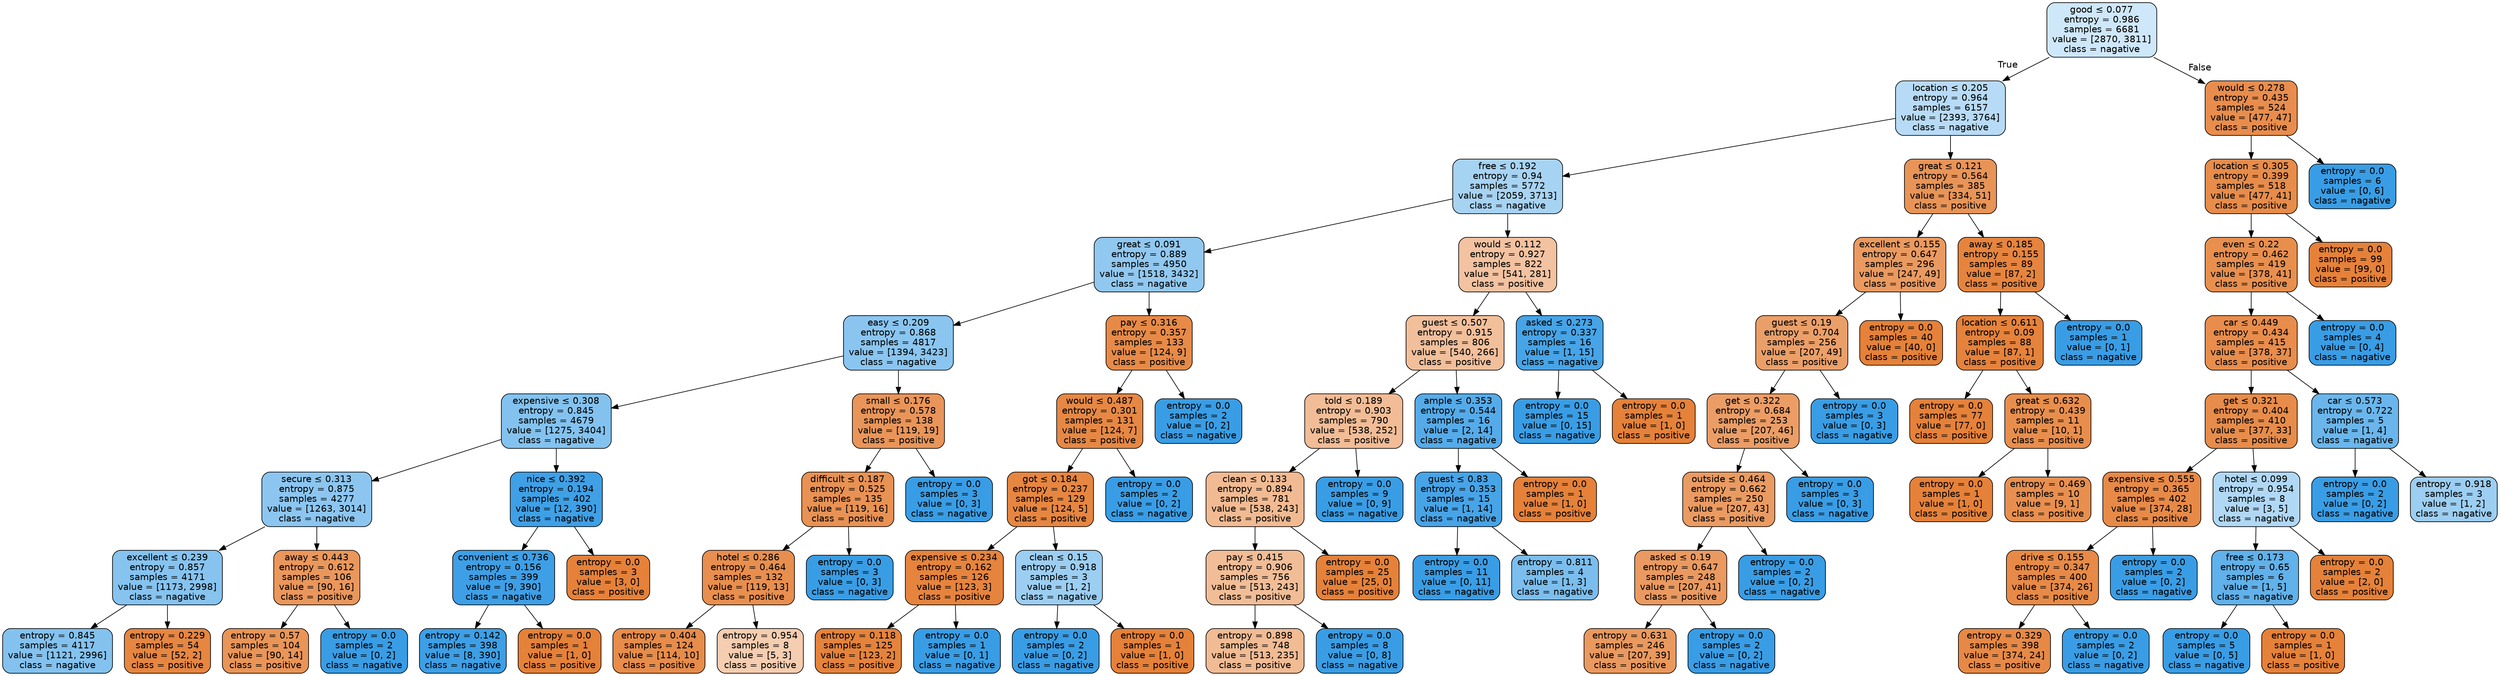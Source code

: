 digraph Tree {
node [shape=box, style="filled, rounded", color="black", fontname=helvetica] ;
edge [fontname=helvetica] ;
0 [label=<good &le; 0.077<br/>entropy = 0.986<br/>samples = 6681<br/>value = [2870, 3811]<br/>class = nagative>, fillcolor="#cee7f9"] ;
1 [label=<location &le; 0.205<br/>entropy = 0.964<br/>samples = 6157<br/>value = [2393, 3764]<br/>class = nagative>, fillcolor="#b7dbf6"] ;
0 -> 1 [labeldistance=2.5, labelangle=45, headlabel="True"] ;
2 [label=<free &le; 0.192<br/>entropy = 0.94<br/>samples = 5772<br/>value = [2059, 3713]<br/>class = nagative>, fillcolor="#a7d3f3"] ;
1 -> 2 ;
3 [label=<great &le; 0.091<br/>entropy = 0.889<br/>samples = 4950<br/>value = [1518, 3432]<br/>class = nagative>, fillcolor="#91c8f0"] ;
2 -> 3 ;
4 [label=<easy &le; 0.209<br/>entropy = 0.868<br/>samples = 4817<br/>value = [1394, 3423]<br/>class = nagative>, fillcolor="#8ac5f0"] ;
3 -> 4 ;
5 [label=<expensive &le; 0.308<br/>entropy = 0.845<br/>samples = 4679<br/>value = [1275, 3404]<br/>class = nagative>, fillcolor="#83c2ef"] ;
4 -> 5 ;
6 [label=<secure &le; 0.313<br/>entropy = 0.875<br/>samples = 4277<br/>value = [1263, 3014]<br/>class = nagative>, fillcolor="#8cc6f0"] ;
5 -> 6 ;
7 [label=<excellent &le; 0.239<br/>entropy = 0.857<br/>samples = 4171<br/>value = [1173, 2998]<br/>class = nagative>, fillcolor="#86c3ef"] ;
6 -> 7 ;
8 [label=<entropy = 0.845<br/>samples = 4117<br/>value = [1121, 2996]<br/>class = nagative>, fillcolor="#83c2ef"] ;
7 -> 8 ;
9 [label=<entropy = 0.229<br/>samples = 54<br/>value = [52, 2]<br/>class = positive>, fillcolor="#e68641"] ;
7 -> 9 ;
10 [label=<away &le; 0.443<br/>entropy = 0.612<br/>samples = 106<br/>value = [90, 16]<br/>class = positive>, fillcolor="#ea975c"] ;
6 -> 10 ;
11 [label=<entropy = 0.57<br/>samples = 104<br/>value = [90, 14]<br/>class = positive>, fillcolor="#e99558"] ;
10 -> 11 ;
12 [label=<entropy = 0.0<br/>samples = 2<br/>value = [0, 2]<br/>class = nagative>, fillcolor="#399de5"] ;
10 -> 12 ;
13 [label=<nice &le; 0.392<br/>entropy = 0.194<br/>samples = 402<br/>value = [12, 390]<br/>class = nagative>, fillcolor="#3fa0e6"] ;
5 -> 13 ;
14 [label=<convenient &le; 0.736<br/>entropy = 0.156<br/>samples = 399<br/>value = [9, 390]<br/>class = nagative>, fillcolor="#3e9fe6"] ;
13 -> 14 ;
15 [label=<entropy = 0.142<br/>samples = 398<br/>value = [8, 390]<br/>class = nagative>, fillcolor="#3d9fe6"] ;
14 -> 15 ;
16 [label=<entropy = 0.0<br/>samples = 1<br/>value = [1, 0]<br/>class = positive>, fillcolor="#e58139"] ;
14 -> 16 ;
17 [label=<entropy = 0.0<br/>samples = 3<br/>value = [3, 0]<br/>class = positive>, fillcolor="#e58139"] ;
13 -> 17 ;
18 [label=<small &le; 0.176<br/>entropy = 0.578<br/>samples = 138<br/>value = [119, 19]<br/>class = positive>, fillcolor="#e99559"] ;
4 -> 18 ;
19 [label=<difficult &le; 0.187<br/>entropy = 0.525<br/>samples = 135<br/>value = [119, 16]<br/>class = positive>, fillcolor="#e89254"] ;
18 -> 19 ;
20 [label=<hotel &le; 0.286<br/>entropy = 0.464<br/>samples = 132<br/>value = [119, 13]<br/>class = positive>, fillcolor="#e88f4f"] ;
19 -> 20 ;
21 [label=<entropy = 0.404<br/>samples = 124<br/>value = [114, 10]<br/>class = positive>, fillcolor="#e78c4a"] ;
20 -> 21 ;
22 [label=<entropy = 0.954<br/>samples = 8<br/>value = [5, 3]<br/>class = positive>, fillcolor="#f5cdb0"] ;
20 -> 22 ;
23 [label=<entropy = 0.0<br/>samples = 3<br/>value = [0, 3]<br/>class = nagative>, fillcolor="#399de5"] ;
19 -> 23 ;
24 [label=<entropy = 0.0<br/>samples = 3<br/>value = [0, 3]<br/>class = nagative>, fillcolor="#399de5"] ;
18 -> 24 ;
25 [label=<pay &le; 0.316<br/>entropy = 0.357<br/>samples = 133<br/>value = [124, 9]<br/>class = positive>, fillcolor="#e78a47"] ;
3 -> 25 ;
26 [label=<would &le; 0.487<br/>entropy = 0.301<br/>samples = 131<br/>value = [124, 7]<br/>class = positive>, fillcolor="#e68844"] ;
25 -> 26 ;
27 [label=<got &le; 0.184<br/>entropy = 0.237<br/>samples = 129<br/>value = [124, 5]<br/>class = positive>, fillcolor="#e68641"] ;
26 -> 27 ;
28 [label=<expensive &le; 0.234<br/>entropy = 0.162<br/>samples = 126<br/>value = [123, 3]<br/>class = positive>, fillcolor="#e6843e"] ;
27 -> 28 ;
29 [label=<entropy = 0.118<br/>samples = 125<br/>value = [123, 2]<br/>class = positive>, fillcolor="#e5833c"] ;
28 -> 29 ;
30 [label=<entropy = 0.0<br/>samples = 1<br/>value = [0, 1]<br/>class = nagative>, fillcolor="#399de5"] ;
28 -> 30 ;
31 [label=<clean &le; 0.15<br/>entropy = 0.918<br/>samples = 3<br/>value = [1, 2]<br/>class = nagative>, fillcolor="#9ccef2"] ;
27 -> 31 ;
32 [label=<entropy = 0.0<br/>samples = 2<br/>value = [0, 2]<br/>class = nagative>, fillcolor="#399de5"] ;
31 -> 32 ;
33 [label=<entropy = 0.0<br/>samples = 1<br/>value = [1, 0]<br/>class = positive>, fillcolor="#e58139"] ;
31 -> 33 ;
34 [label=<entropy = 0.0<br/>samples = 2<br/>value = [0, 2]<br/>class = nagative>, fillcolor="#399de5"] ;
26 -> 34 ;
35 [label=<entropy = 0.0<br/>samples = 2<br/>value = [0, 2]<br/>class = nagative>, fillcolor="#399de5"] ;
25 -> 35 ;
36 [label=<would &le; 0.112<br/>entropy = 0.927<br/>samples = 822<br/>value = [541, 281]<br/>class = positive>, fillcolor="#f3c2a0"] ;
2 -> 36 ;
37 [label=<guest &le; 0.507<br/>entropy = 0.915<br/>samples = 806<br/>value = [540, 266]<br/>class = positive>, fillcolor="#f2bf9b"] ;
36 -> 37 ;
38 [label=<told &le; 0.189<br/>entropy = 0.903<br/>samples = 790<br/>value = [538, 252]<br/>class = positive>, fillcolor="#f1bc96"] ;
37 -> 38 ;
39 [label=<clean &le; 0.133<br/>entropy = 0.894<br/>samples = 781<br/>value = [538, 243]<br/>class = positive>, fillcolor="#f1ba92"] ;
38 -> 39 ;
40 [label=<pay &le; 0.415<br/>entropy = 0.906<br/>samples = 756<br/>value = [513, 243]<br/>class = positive>, fillcolor="#f1bd97"] ;
39 -> 40 ;
41 [label=<entropy = 0.898<br/>samples = 748<br/>value = [513, 235]<br/>class = positive>, fillcolor="#f1bb94"] ;
40 -> 41 ;
42 [label=<entropy = 0.0<br/>samples = 8<br/>value = [0, 8]<br/>class = nagative>, fillcolor="#399de5"] ;
40 -> 42 ;
43 [label=<entropy = 0.0<br/>samples = 25<br/>value = [25, 0]<br/>class = positive>, fillcolor="#e58139"] ;
39 -> 43 ;
44 [label=<entropy = 0.0<br/>samples = 9<br/>value = [0, 9]<br/>class = nagative>, fillcolor="#399de5"] ;
38 -> 44 ;
45 [label=<ample &le; 0.353<br/>entropy = 0.544<br/>samples = 16<br/>value = [2, 14]<br/>class = nagative>, fillcolor="#55abe9"] ;
37 -> 45 ;
46 [label=<guest &le; 0.83<br/>entropy = 0.353<br/>samples = 15<br/>value = [1, 14]<br/>class = nagative>, fillcolor="#47a4e7"] ;
45 -> 46 ;
47 [label=<entropy = 0.0<br/>samples = 11<br/>value = [0, 11]<br/>class = nagative>, fillcolor="#399de5"] ;
46 -> 47 ;
48 [label=<entropy = 0.811<br/>samples = 4<br/>value = [1, 3]<br/>class = nagative>, fillcolor="#7bbeee"] ;
46 -> 48 ;
49 [label=<entropy = 0.0<br/>samples = 1<br/>value = [1, 0]<br/>class = positive>, fillcolor="#e58139"] ;
45 -> 49 ;
50 [label=<asked &le; 0.273<br/>entropy = 0.337<br/>samples = 16<br/>value = [1, 15]<br/>class = nagative>, fillcolor="#46a4e7"] ;
36 -> 50 ;
51 [label=<entropy = 0.0<br/>samples = 15<br/>value = [0, 15]<br/>class = nagative>, fillcolor="#399de5"] ;
50 -> 51 ;
52 [label=<entropy = 0.0<br/>samples = 1<br/>value = [1, 0]<br/>class = positive>, fillcolor="#e58139"] ;
50 -> 52 ;
53 [label=<great &le; 0.121<br/>entropy = 0.564<br/>samples = 385<br/>value = [334, 51]<br/>class = positive>, fillcolor="#e99457"] ;
1 -> 53 ;
54 [label=<excellent &le; 0.155<br/>entropy = 0.647<br/>samples = 296<br/>value = [247, 49]<br/>class = positive>, fillcolor="#ea9a60"] ;
53 -> 54 ;
55 [label=<guest &le; 0.19<br/>entropy = 0.704<br/>samples = 256<br/>value = [207, 49]<br/>class = positive>, fillcolor="#eb9f68"] ;
54 -> 55 ;
56 [label=<get &le; 0.322<br/>entropy = 0.684<br/>samples = 253<br/>value = [207, 46]<br/>class = positive>, fillcolor="#eb9d65"] ;
55 -> 56 ;
57 [label=<outside &le; 0.464<br/>entropy = 0.662<br/>samples = 250<br/>value = [207, 43]<br/>class = positive>, fillcolor="#ea9b62"] ;
56 -> 57 ;
58 [label=<asked &le; 0.19<br/>entropy = 0.647<br/>samples = 248<br/>value = [207, 41]<br/>class = positive>, fillcolor="#ea9a60"] ;
57 -> 58 ;
59 [label=<entropy = 0.631<br/>samples = 246<br/>value = [207, 39]<br/>class = positive>, fillcolor="#ea995e"] ;
58 -> 59 ;
60 [label=<entropy = 0.0<br/>samples = 2<br/>value = [0, 2]<br/>class = nagative>, fillcolor="#399de5"] ;
58 -> 60 ;
61 [label=<entropy = 0.0<br/>samples = 2<br/>value = [0, 2]<br/>class = nagative>, fillcolor="#399de5"] ;
57 -> 61 ;
62 [label=<entropy = 0.0<br/>samples = 3<br/>value = [0, 3]<br/>class = nagative>, fillcolor="#399de5"] ;
56 -> 62 ;
63 [label=<entropy = 0.0<br/>samples = 3<br/>value = [0, 3]<br/>class = nagative>, fillcolor="#399de5"] ;
55 -> 63 ;
64 [label=<entropy = 0.0<br/>samples = 40<br/>value = [40, 0]<br/>class = positive>, fillcolor="#e58139"] ;
54 -> 64 ;
65 [label=<away &le; 0.185<br/>entropy = 0.155<br/>samples = 89<br/>value = [87, 2]<br/>class = positive>, fillcolor="#e6843e"] ;
53 -> 65 ;
66 [label=<location &le; 0.611<br/>entropy = 0.09<br/>samples = 88<br/>value = [87, 1]<br/>class = positive>, fillcolor="#e5823b"] ;
65 -> 66 ;
67 [label=<entropy = 0.0<br/>samples = 77<br/>value = [77, 0]<br/>class = positive>, fillcolor="#e58139"] ;
66 -> 67 ;
68 [label=<great &le; 0.632<br/>entropy = 0.439<br/>samples = 11<br/>value = [10, 1]<br/>class = positive>, fillcolor="#e88e4d"] ;
66 -> 68 ;
69 [label=<entropy = 0.0<br/>samples = 1<br/>value = [1, 0]<br/>class = positive>, fillcolor="#e58139"] ;
68 -> 69 ;
70 [label=<entropy = 0.469<br/>samples = 10<br/>value = [9, 1]<br/>class = positive>, fillcolor="#e88f4f"] ;
68 -> 70 ;
71 [label=<entropy = 0.0<br/>samples = 1<br/>value = [0, 1]<br/>class = nagative>, fillcolor="#399de5"] ;
65 -> 71 ;
72 [label=<would &le; 0.278<br/>entropy = 0.435<br/>samples = 524<br/>value = [477, 47]<br/>class = positive>, fillcolor="#e88d4d"] ;
0 -> 72 [labeldistance=2.5, labelangle=-45, headlabel="False"] ;
73 [label=<location &le; 0.305<br/>entropy = 0.399<br/>samples = 518<br/>value = [477, 41]<br/>class = positive>, fillcolor="#e78c4a"] ;
72 -> 73 ;
74 [label=<even &le; 0.22<br/>entropy = 0.462<br/>samples = 419<br/>value = [378, 41]<br/>class = positive>, fillcolor="#e88f4e"] ;
73 -> 74 ;
75 [label=<car &le; 0.449<br/>entropy = 0.434<br/>samples = 415<br/>value = [378, 37]<br/>class = positive>, fillcolor="#e88d4c"] ;
74 -> 75 ;
76 [label=<get &le; 0.321<br/>entropy = 0.404<br/>samples = 410<br/>value = [377, 33]<br/>class = positive>, fillcolor="#e78c4a"] ;
75 -> 76 ;
77 [label=<expensive &le; 0.555<br/>entropy = 0.365<br/>samples = 402<br/>value = [374, 28]<br/>class = positive>, fillcolor="#e78a48"] ;
76 -> 77 ;
78 [label=<drive &le; 0.155<br/>entropy = 0.347<br/>samples = 400<br/>value = [374, 26]<br/>class = positive>, fillcolor="#e78a47"] ;
77 -> 78 ;
79 [label=<entropy = 0.329<br/>samples = 398<br/>value = [374, 24]<br/>class = positive>, fillcolor="#e78946"] ;
78 -> 79 ;
80 [label=<entropy = 0.0<br/>samples = 2<br/>value = [0, 2]<br/>class = nagative>, fillcolor="#399de5"] ;
78 -> 80 ;
81 [label=<entropy = 0.0<br/>samples = 2<br/>value = [0, 2]<br/>class = nagative>, fillcolor="#399de5"] ;
77 -> 81 ;
82 [label=<hotel &le; 0.099<br/>entropy = 0.954<br/>samples = 8<br/>value = [3, 5]<br/>class = nagative>, fillcolor="#b0d8f5"] ;
76 -> 82 ;
83 [label=<free &le; 0.173<br/>entropy = 0.65<br/>samples = 6<br/>value = [1, 5]<br/>class = nagative>, fillcolor="#61b1ea"] ;
82 -> 83 ;
84 [label=<entropy = 0.0<br/>samples = 5<br/>value = [0, 5]<br/>class = nagative>, fillcolor="#399de5"] ;
83 -> 84 ;
85 [label=<entropy = 0.0<br/>samples = 1<br/>value = [1, 0]<br/>class = positive>, fillcolor="#e58139"] ;
83 -> 85 ;
86 [label=<entropy = 0.0<br/>samples = 2<br/>value = [2, 0]<br/>class = positive>, fillcolor="#e58139"] ;
82 -> 86 ;
87 [label=<car &le; 0.573<br/>entropy = 0.722<br/>samples = 5<br/>value = [1, 4]<br/>class = nagative>, fillcolor="#6ab6ec"] ;
75 -> 87 ;
88 [label=<entropy = 0.0<br/>samples = 2<br/>value = [0, 2]<br/>class = nagative>, fillcolor="#399de5"] ;
87 -> 88 ;
89 [label=<entropy = 0.918<br/>samples = 3<br/>value = [1, 2]<br/>class = nagative>, fillcolor="#9ccef2"] ;
87 -> 89 ;
90 [label=<entropy = 0.0<br/>samples = 4<br/>value = [0, 4]<br/>class = nagative>, fillcolor="#399de5"] ;
74 -> 90 ;
91 [label=<entropy = 0.0<br/>samples = 99<br/>value = [99, 0]<br/>class = positive>, fillcolor="#e58139"] ;
73 -> 91 ;
92 [label=<entropy = 0.0<br/>samples = 6<br/>value = [0, 6]<br/>class = nagative>, fillcolor="#399de5"] ;
72 -> 92 ;
}